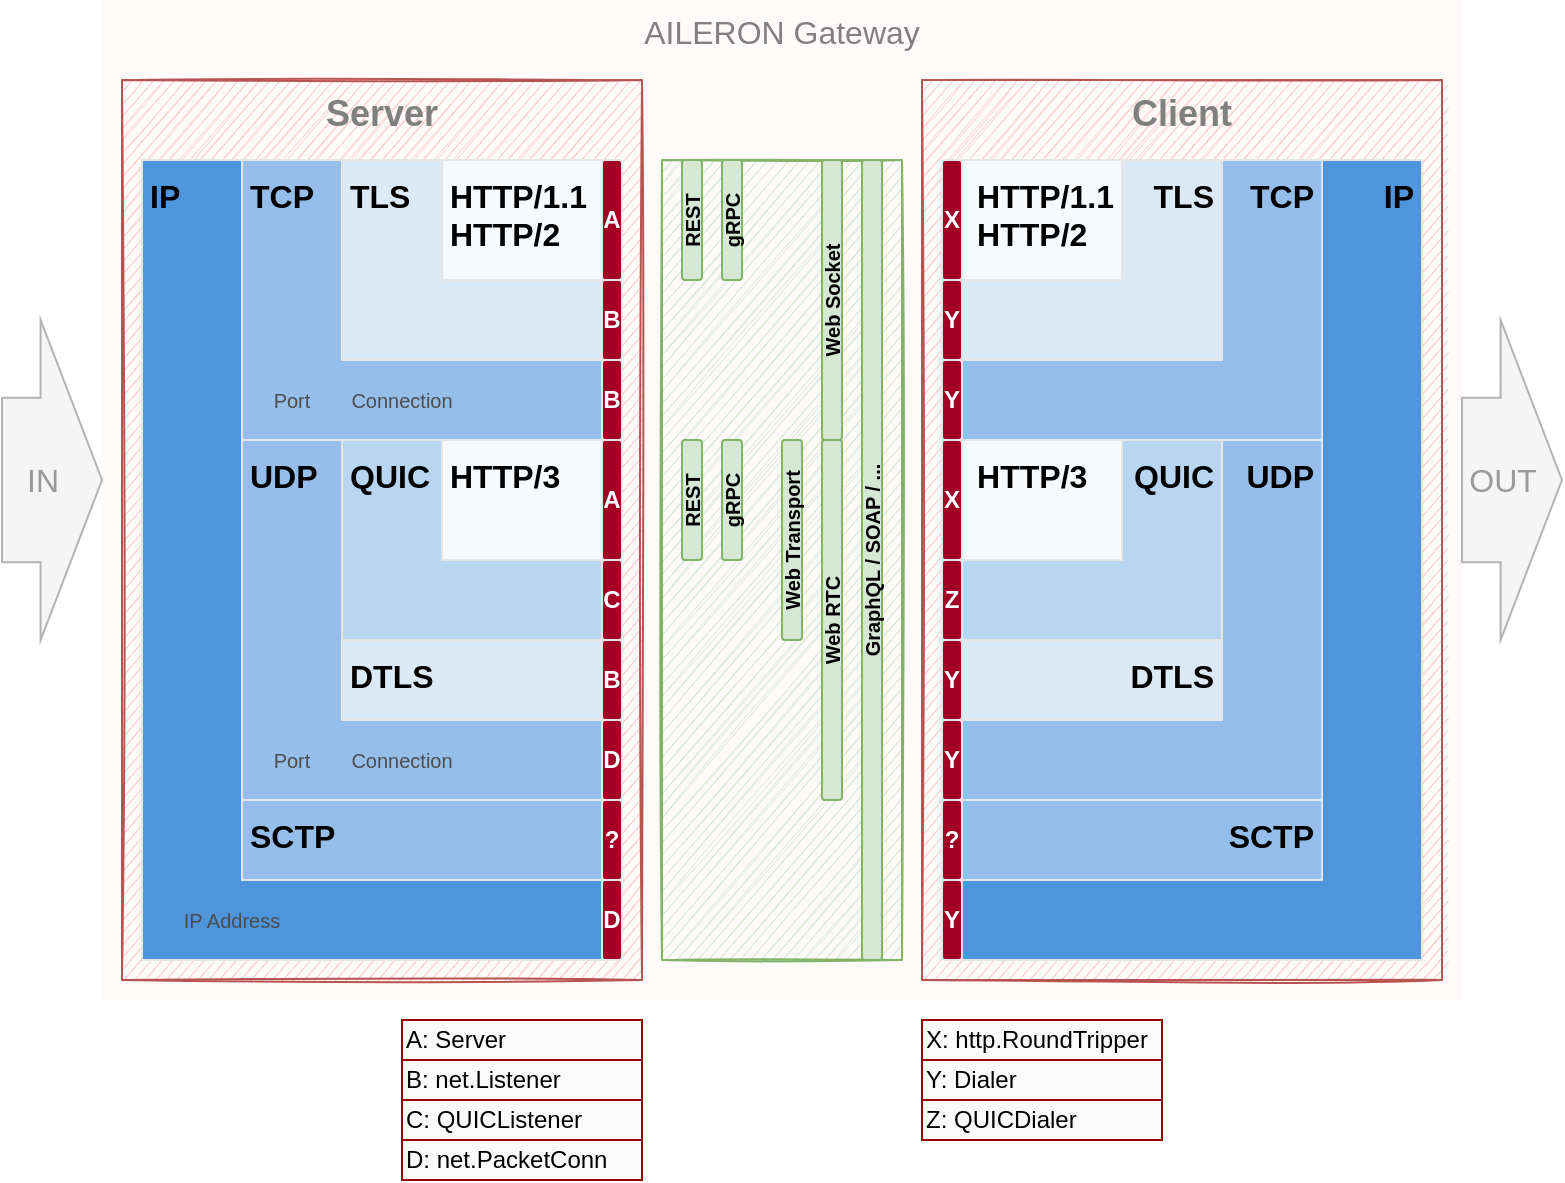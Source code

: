 <mxfile version="17.4.2" type="device"><diagram id="VVMdM74mDpFCBubdMjJu" name="Page-1"><mxGraphModel dx="1185" dy="714" grid="1" gridSize="10" guides="1" tooltips="1" connect="1" arrows="1" fold="1" page="1" pageScale="1" pageWidth="850" pageHeight="1100" math="0" shadow="0"><root><mxCell id="0"/><mxCell id="1" parent="0"/><mxCell id="2PYzIpc_VmF3SlSVbqBO-26" value="AILERON Gateway" style="rounded=0;whiteSpace=wrap;html=1;fontSize=16;strokeColor=none;fillColor=#FFFAFA;verticalAlign=top;fontColor=#808080;" parent="1" vertex="1"><mxGeometry x="100" y="240" width="680" height="500" as="geometry"/></mxCell><mxCell id="z-5gMup4sKxpp_oHsNRf-16" value="Client" style="rounded=0;whiteSpace=wrap;html=1;sketch=1;fontSize=18;strokeColor=#b85450;strokeWidth=1;fillColor=#f8cecc;verticalAlign=top;fontStyle=1;imageAspect=0;fontColor=#808080;" parent="1" vertex="1"><mxGeometry x="510" y="280" width="260" height="450" as="geometry"/></mxCell><mxCell id="z-5gMup4sKxpp_oHsNRf-15" value="Server" style="rounded=0;whiteSpace=wrap;html=1;sketch=1;fontSize=18;strokeColor=#b85450;strokeWidth=1;fillColor=#f8cecc;verticalAlign=top;fontStyle=1;imageAspect=0;fontColor=#808080;" parent="1" vertex="1"><mxGeometry x="110" y="280" width="260" height="450" as="geometry"/></mxCell><mxCell id="z-5gMup4sKxpp_oHsNRf-12" value="" style="rounded=0;whiteSpace=wrap;html=1;fontSize=16;strokeColor=#82b366;strokeWidth=1;fillColor=#d5e8d4;sketch=1;fontStyle=1;imageAspect=0;" parent="1" vertex="1"><mxGeometry x="380" y="320" width="120" height="400" as="geometry"/></mxCell><mxCell id="2PYzIpc_VmF3SlSVbqBO-28" value="IN&amp;nbsp;&amp;nbsp;" style="shape=singleArrow;whiteSpace=wrap;html=1;fontSize=16;strokeColor=#B3B3B3;fillColor=#f5f5f5;arrowWidth=0.514;arrowSize=0.614;fontColor=#999999;align=center;" parent="1" vertex="1"><mxGeometry x="50" y="400" width="50" height="160" as="geometry"/></mxCell><mxCell id="2PYzIpc_VmF3SlSVbqBO-31" value="OUT&amp;nbsp;&amp;nbsp;" style="shape=singleArrow;whiteSpace=wrap;html=1;fontSize=16;strokeColor=#B3B3B3;fillColor=#f5f5f5;arrowWidth=0.514;arrowSize=0.614;fontColor=#999999;align=center;" parent="1" vertex="1"><mxGeometry x="780" y="400" width="50" height="160" as="geometry"/></mxCell><mxCell id="hZooxPMWaU4y2db8WcXY-23" value="B: net.Listener" style="rounded=0;whiteSpace=wrap;html=1;strokeColor=#990000;fillColor=#FAFAFA;align=left;" parent="1" vertex="1"><mxGeometry x="250" y="770" width="120" height="20" as="geometry"/></mxCell><mxCell id="hZooxPMWaU4y2db8WcXY-24" value="D: net.PacketConn" style="rounded=0;whiteSpace=wrap;html=1;strokeColor=#990000;fillColor=#FAFAFA;align=left;" parent="1" vertex="1"><mxGeometry x="250" y="810" width="120" height="20" as="geometry"/></mxCell><mxCell id="hZooxPMWaU4y2db8WcXY-25" value="A: Server" style="rounded=0;whiteSpace=wrap;html=1;strokeColor=#990000;fillColor=#FAFAFA;align=left;" parent="1" vertex="1"><mxGeometry x="250" y="750" width="120" height="20" as="geometry"/></mxCell><mxCell id="hZooxPMWaU4y2db8WcXY-26" value="C: QUICListener" style="rounded=0;whiteSpace=wrap;html=1;strokeColor=#990000;fillColor=#FAFAFA;align=left;" parent="1" vertex="1"><mxGeometry x="250" y="790" width="120" height="20" as="geometry"/></mxCell><mxCell id="hZooxPMWaU4y2db8WcXY-27" value="Y: Dialer" style="rounded=0;whiteSpace=wrap;html=1;strokeColor=#990000;fillColor=#FAFAFA;align=left;" parent="1" vertex="1"><mxGeometry x="510" y="770" width="120" height="20" as="geometry"/></mxCell><mxCell id="hZooxPMWaU4y2db8WcXY-28" value="X: http.RoundTripper" style="rounded=0;whiteSpace=wrap;html=1;strokeColor=#990000;fillColor=#FAFAFA;align=left;" parent="1" vertex="1"><mxGeometry x="510" y="750" width="120" height="20" as="geometry"/></mxCell><mxCell id="-tlah7sSdVU6tWUkPAmX-3" value="Z: QUICDialer" style="rounded=0;whiteSpace=wrap;html=1;strokeColor=#990000;fillColor=#FAFAFA;align=left;" parent="1" vertex="1"><mxGeometry x="510" y="790" width="120" height="20" as="geometry"/></mxCell><mxCell id="hZooxPMWaU4y2db8WcXY-1" value="A" style="rounded=1;whiteSpace=wrap;html=1;fillColor=#a20025;fontColor=#ffffff;strokeColor=#E6E6E6;fontStyle=1" parent="1" vertex="1"><mxGeometry x="350" y="320" width="10" height="60" as="geometry"/></mxCell><mxCell id="hZooxPMWaU4y2db8WcXY-8" value="A" style="rounded=1;whiteSpace=wrap;html=1;fillColor=#a20025;fontColor=#ffffff;strokeColor=#E6E6E6;fontStyle=1" parent="1" vertex="1"><mxGeometry x="350" y="460" width="10" height="60" as="geometry"/></mxCell><mxCell id="hZooxPMWaU4y2db8WcXY-9" value="B" style="rounded=1;whiteSpace=wrap;html=1;fillColor=#a20025;fontColor=#ffffff;strokeColor=#E6E6E6;fontStyle=1" parent="1" vertex="1"><mxGeometry x="350" y="380" width="10" height="40" as="geometry"/></mxCell><mxCell id="hZooxPMWaU4y2db8WcXY-10" value="B" style="rounded=1;whiteSpace=wrap;html=1;fillColor=#a20025;fontColor=#ffffff;strokeColor=#E6E6E6;fontStyle=1" parent="1" vertex="1"><mxGeometry x="350" y="420" width="10" height="40" as="geometry"/></mxCell><mxCell id="hZooxPMWaU4y2db8WcXY-11" value="C" style="rounded=1;whiteSpace=wrap;html=1;fillColor=#a20025;fontColor=#ffffff;strokeColor=#E6E6E6;fontStyle=1" parent="1" vertex="1"><mxGeometry x="350" y="520" width="10" height="40" as="geometry"/></mxCell><mxCell id="hZooxPMWaU4y2db8WcXY-12" value="B" style="rounded=1;whiteSpace=wrap;html=1;fillColor=#a20025;fontColor=#ffffff;strokeColor=#E6E6E6;fontStyle=1" parent="1" vertex="1"><mxGeometry x="350" y="560" width="10" height="40" as="geometry"/></mxCell><mxCell id="hZooxPMWaU4y2db8WcXY-13" value="D" style="rounded=1;whiteSpace=wrap;html=1;fillColor=#a20025;fontColor=#ffffff;strokeColor=#E6E6E6;fontStyle=1" parent="1" vertex="1"><mxGeometry x="350" y="600" width="10" height="40" as="geometry"/></mxCell><mxCell id="hZooxPMWaU4y2db8WcXY-14" value="?" style="rounded=1;whiteSpace=wrap;html=1;fillColor=#a20025;fontColor=#ffffff;strokeColor=#E6E6E6;fontStyle=1" parent="1" vertex="1"><mxGeometry x="350" y="640" width="10" height="40" as="geometry"/></mxCell><mxCell id="2PYzIpc_VmF3SlSVbqBO-51" value="IP" style="rounded=0;whiteSpace=wrap;html=1;fontStyle=1;verticalAlign=top;align=left;fontSize=16;spacing=4;strokeColor=#E6E6E6;fillColor=#4e95dc;" parent="1" vertex="1"><mxGeometry x="120" y="320" width="230" height="400" as="geometry"/></mxCell><mxCell id="2PYzIpc_VmF3SlSVbqBO-52" value="TCP" style="rounded=0;whiteSpace=wrap;html=1;align=left;fontStyle=1;verticalAlign=top;fontSize=16;spacing=4;strokeColor=#E6E6E6;fillColor=#95bfea;" parent="1" vertex="1"><mxGeometry x="170" y="320" width="180" height="140" as="geometry"/></mxCell><mxCell id="2PYzIpc_VmF3SlSVbqBO-53" value="TLS" style="rounded=0;whiteSpace=wrap;html=1;align=left;verticalAlign=top;fontStyle=1;fontSize=16;spacing=4;strokeColor=#E6E6E6;fillColor=#dceaf8;" parent="1" vertex="1"><mxGeometry x="220" y="320" width="130" height="100" as="geometry"/></mxCell><mxCell id="2PYzIpc_VmF3SlSVbqBO-54" value="HTTP/1.1&lt;br style=&quot;font-size: 16px;&quot;&gt;HTTP/2&amp;nbsp; &amp;nbsp;" style="rounded=0;whiteSpace=wrap;html=1;align=left;verticalAlign=top;fontStyle=1;fontSize=16;spacing=4;strokeColor=#E6E6E6;fillColor=#f7fafd;" parent="1" vertex="1"><mxGeometry x="270" y="320" width="80" height="60" as="geometry"/></mxCell><mxCell id="2PYzIpc_VmF3SlSVbqBO-55" value="UDP" style="rounded=0;whiteSpace=wrap;html=1;align=left;fontStyle=1;verticalAlign=top;fontSize=16;spacing=4;strokeColor=#E6E6E6;fillColor=#95bfea;" parent="1" vertex="1"><mxGeometry x="170" y="460" width="180" height="180" as="geometry"/></mxCell><mxCell id="2PYzIpc_VmF3SlSVbqBO-56" value="QUIC" style="rounded=0;whiteSpace=wrap;html=1;align=left;verticalAlign=top;fontStyle=1;fontSize=16;spacing=4;strokeColor=#E6E6E6;fillColor=#b8d5f1;" parent="1" vertex="1"><mxGeometry x="220" y="460" width="130" height="100" as="geometry"/></mxCell><mxCell id="2PYzIpc_VmF3SlSVbqBO-57" value="HTTP/3" style="rounded=0;whiteSpace=wrap;html=1;align=left;verticalAlign=top;fontStyle=1;fontSize=16;spacing=4;strokeColor=#E6E6E6;fillColor=#f7fafd;" parent="1" vertex="1"><mxGeometry x="270" y="460" width="80" height="60" as="geometry"/></mxCell><mxCell id="2PYzIpc_VmF3SlSVbqBO-58" value="IP Address" style="rounded=1;sketch=0;fontSize=10;strokeColor=none;strokeWidth=1;fillColor=none;fontColor=#4D4D4D;spacing=0;imageAspect=0;labelBackgroundColor=none;" parent="1" vertex="1"><mxGeometry x="140" y="690" width="50" height="20" as="geometry"/></mxCell><mxCell id="2PYzIpc_VmF3SlSVbqBO-59" value="Port" style="rounded=1;sketch=0;fontSize=10;strokeColor=none;strokeWidth=1;fillColor=none;fontColor=#4D4D4D;spacing=0;imageAspect=0;labelBackgroundColor=none;" parent="1" vertex="1"><mxGeometry x="180" y="430" width="30" height="20" as="geometry"/></mxCell><mxCell id="2PYzIpc_VmF3SlSVbqBO-60" value="Connection" style="rounded=1;sketch=0;fontSize=10;strokeColor=none;strokeWidth=1;fillColor=none;fontColor=#4D4D4D;spacing=0;imageAspect=0;labelBackgroundColor=none;" parent="1" vertex="1"><mxGeometry x="220" y="430" width="60" height="20" as="geometry"/></mxCell><mxCell id="2PYzIpc_VmF3SlSVbqBO-61" value="DTLS" style="rounded=0;whiteSpace=wrap;html=1;align=left;verticalAlign=top;fontStyle=1;fontSize=16;spacing=4;strokeColor=#E6E6E6;fillColor=#dceaf8;" parent="1" vertex="1"><mxGeometry x="220" y="560" width="130" height="40" as="geometry"/></mxCell><mxCell id="2PYzIpc_VmF3SlSVbqBO-62" value="Port" style="rounded=1;sketch=0;fontSize=10;strokeColor=none;strokeWidth=1;fillColor=none;fontColor=#4D4D4D;spacing=0;imageAspect=0;labelBackgroundColor=none;" parent="1" vertex="1"><mxGeometry x="180" y="610" width="30" height="20" as="geometry"/></mxCell><mxCell id="2PYzIpc_VmF3SlSVbqBO-63" value="Connection" style="rounded=1;sketch=0;fontSize=10;strokeColor=none;strokeWidth=1;fillColor=none;fontColor=#4D4D4D;spacing=0;imageAspect=0;labelBackgroundColor=none;" parent="1" vertex="1"><mxGeometry x="220" y="610" width="60" height="20" as="geometry"/></mxCell><mxCell id="-tlah7sSdVU6tWUkPAmX-4" value="SCTP" style="rounded=0;whiteSpace=wrap;html=1;align=left;verticalAlign=top;fontStyle=1;fontSize=16;spacing=4;strokeColor=#E6E6E6;fillColor=#95BFEA;" parent="1" vertex="1"><mxGeometry x="170" y="640" width="180" height="40" as="geometry"/></mxCell><mxCell id="-tlah7sSdVU6tWUkPAmX-5" value="D" style="rounded=1;whiteSpace=wrap;html=1;fillColor=#a20025;fontColor=#ffffff;strokeColor=#E6E6E6;fontStyle=1" parent="1" vertex="1"><mxGeometry x="350" y="680" width="10" height="40" as="geometry"/></mxCell><mxCell id="hZooxPMWaU4y2db8WcXY-6" value="X" style="rounded=1;whiteSpace=wrap;html=1;fillColor=#a20025;fontColor=#ffffff;strokeColor=#E6E6E6;fontStyle=1" parent="1" vertex="1"><mxGeometry x="520" y="320" width="10" height="60" as="geometry"/></mxCell><mxCell id="hZooxPMWaU4y2db8WcXY-7" value="X" style="rounded=1;whiteSpace=wrap;html=1;fillColor=#a20025;fontColor=#ffffff;strokeColor=#E6E6E6;fontStyle=1" parent="1" vertex="1"><mxGeometry x="520" y="460" width="10" height="60" as="geometry"/></mxCell><mxCell id="hZooxPMWaU4y2db8WcXY-15" value="?" style="rounded=1;whiteSpace=wrap;html=1;fillColor=#a20025;fontColor=#ffffff;strokeColor=#E6E6E6;fontStyle=1" parent="1" vertex="1"><mxGeometry x="520" y="640" width="10" height="40" as="geometry"/></mxCell><mxCell id="hZooxPMWaU4y2db8WcXY-16" value="Y" style="rounded=1;whiteSpace=wrap;html=1;fillColor=#a20025;fontColor=#ffffff;strokeColor=#E6E6E6;fontStyle=1" parent="1" vertex="1"><mxGeometry x="520" y="600" width="10" height="40" as="geometry"/></mxCell><mxCell id="hZooxPMWaU4y2db8WcXY-17" value="Y" style="rounded=1;whiteSpace=wrap;html=1;fillColor=#a20025;fontColor=#ffffff;strokeColor=#E6E6E6;fontStyle=1" parent="1" vertex="1"><mxGeometry x="520" y="560" width="10" height="40" as="geometry"/></mxCell><mxCell id="hZooxPMWaU4y2db8WcXY-18" value="Z" style="rounded=1;whiteSpace=wrap;html=1;fillColor=#a20025;fontColor=#ffffff;strokeColor=#E6E6E6;fontStyle=1" parent="1" vertex="1"><mxGeometry x="520" y="520" width="10" height="40" as="geometry"/></mxCell><mxCell id="hZooxPMWaU4y2db8WcXY-19" value="Y" style="rounded=1;whiteSpace=wrap;html=1;fillColor=#a20025;fontColor=#ffffff;strokeColor=#E6E6E6;fontStyle=1" parent="1" vertex="1"><mxGeometry x="520" y="380" width="10" height="40" as="geometry"/></mxCell><mxCell id="hZooxPMWaU4y2db8WcXY-20" value="Y" style="rounded=1;whiteSpace=wrap;html=1;fillColor=#a20025;fontColor=#ffffff;strokeColor=#E6E6E6;fontStyle=1" parent="1" vertex="1"><mxGeometry x="520" y="420" width="10" height="40" as="geometry"/></mxCell><mxCell id="2PYzIpc_VmF3SlSVbqBO-35" value="IP" style="rounded=0;whiteSpace=wrap;html=1;fontStyle=1;verticalAlign=top;align=right;fontSize=16;spacing=4;strokeColor=#E6E6E6;fillColor=#4e95dc;" parent="1" vertex="1"><mxGeometry x="530" y="320" width="230" height="400" as="geometry"/></mxCell><mxCell id="2PYzIpc_VmF3SlSVbqBO-36" value="TCP" style="rounded=0;whiteSpace=wrap;html=1;align=right;fontStyle=1;verticalAlign=top;fontSize=16;spacing=4;strokeColor=#E6E6E6;fillColor=#95bfea;" parent="1" vertex="1"><mxGeometry x="530" y="320" width="180" height="140" as="geometry"/></mxCell><mxCell id="2PYzIpc_VmF3SlSVbqBO-37" value="TLS" style="rounded=0;whiteSpace=wrap;html=1;align=right;verticalAlign=top;fontStyle=1;fontSize=16;spacing=4;strokeColor=#E6E6E6;fillColor=#dceaf8;" parent="1" vertex="1"><mxGeometry x="530" y="320" width="130" height="100" as="geometry"/></mxCell><mxCell id="2PYzIpc_VmF3SlSVbqBO-38" value="HTTP/1.1&lt;br style=&quot;font-size: 16px&quot;&gt;HTTP/2&amp;nbsp; &amp;nbsp;" style="rounded=0;whiteSpace=wrap;html=1;align=right;verticalAlign=top;fontStyle=1;fontSize=16;spacing=4;strokeColor=#E6E6E6;fillColor=#f7fafd;" parent="1" vertex="1"><mxGeometry x="530" y="320" width="80" height="60" as="geometry"/></mxCell><mxCell id="2PYzIpc_VmF3SlSVbqBO-39" value="UDP" style="rounded=0;whiteSpace=wrap;html=1;align=right;fontStyle=1;verticalAlign=top;fontSize=16;spacing=4;strokeColor=#E6E6E6;fillColor=#95bfea;" parent="1" vertex="1"><mxGeometry x="530" y="460" width="180" height="180" as="geometry"/></mxCell><mxCell id="2PYzIpc_VmF3SlSVbqBO-40" value="QUIC" style="rounded=0;whiteSpace=wrap;html=1;align=right;verticalAlign=top;fontStyle=1;fontSize=16;spacing=4;strokeColor=#E6E6E6;fillColor=#b8d5f1;" parent="1" vertex="1"><mxGeometry x="530" y="460" width="130" height="100" as="geometry"/></mxCell><mxCell id="2PYzIpc_VmF3SlSVbqBO-41" value="HTTP/3&amp;nbsp; &amp;nbsp;" style="rounded=0;whiteSpace=wrap;html=1;align=right;verticalAlign=top;fontStyle=1;fontSize=16;spacing=4;strokeColor=#E6E6E6;fillColor=#f7fafd;" parent="1" vertex="1"><mxGeometry x="530" y="460" width="80" height="60" as="geometry"/></mxCell><mxCell id="2PYzIpc_VmF3SlSVbqBO-47" value="DTLS" style="rounded=0;whiteSpace=wrap;html=1;align=right;verticalAlign=top;fontStyle=1;fontSize=16;spacing=4;strokeColor=#E6E6E6;fillColor=#dceaf8;" parent="1" vertex="1"><mxGeometry x="530" y="560" width="130" height="40" as="geometry"/></mxCell><mxCell id="-tlah7sSdVU6tWUkPAmX-6" value="Y" style="rounded=1;whiteSpace=wrap;html=1;fillColor=#a20025;fontColor=#ffffff;strokeColor=#E6E6E6;fontStyle=1" parent="1" vertex="1"><mxGeometry x="520" y="680" width="10" height="40" as="geometry"/></mxCell><mxCell id="-tlah7sSdVU6tWUkPAmX-7" value="SCTP" style="rounded=0;whiteSpace=wrap;html=1;align=right;verticalAlign=top;fontStyle=1;fontSize=16;spacing=4;strokeColor=#E6E6E6;fillColor=#95BFEA;" parent="1" vertex="1"><mxGeometry x="530" y="640" width="180" height="40" as="geometry"/></mxCell><mxCell id="TAfXZnuSxyktNM9BGeax-1" value="Web Socket" style="rounded=1;whiteSpace=wrap;html=1;fillColor=#d5e8d4;strokeColor=#82b366;fontSize=10;verticalAlign=middle;horizontal=0;fontStyle=1" parent="1" vertex="1"><mxGeometry x="460" y="320" width="10" height="140" as="geometry"/></mxCell><mxCell id="TAfXZnuSxyktNM9BGeax-2" value="Web RTC" style="rounded=1;whiteSpace=wrap;html=1;fillColor=#d5e8d4;strokeColor=#82b366;fontSize=10;verticalAlign=middle;horizontal=0;fontStyle=1" parent="1" vertex="1"><mxGeometry x="460" y="460" width="10" height="180" as="geometry"/></mxCell><mxCell id="TAfXZnuSxyktNM9BGeax-3" value="Web Transport" style="rounded=1;whiteSpace=wrap;html=1;fillColor=#d5e8d4;strokeColor=#82b366;fontSize=10;verticalAlign=middle;horizontal=0;fontStyle=1" parent="1" vertex="1"><mxGeometry x="440" y="460" width="10" height="100" as="geometry"/></mxCell><mxCell id="TAfXZnuSxyktNM9BGeax-4" value="REST" style="rounded=1;whiteSpace=wrap;html=1;fillColor=#d5e8d4;strokeColor=#82b366;fontSize=10;verticalAlign=middle;horizontal=0;fontStyle=1" parent="1" vertex="1"><mxGeometry x="390" y="320" width="10" height="60" as="geometry"/></mxCell><mxCell id="TAfXZnuSxyktNM9BGeax-5" value="REST" style="rounded=1;whiteSpace=wrap;html=1;fillColor=#d5e8d4;strokeColor=#82b366;fontSize=10;verticalAlign=middle;horizontal=0;fontStyle=1" parent="1" vertex="1"><mxGeometry x="390" y="460" width="10" height="60" as="geometry"/></mxCell><mxCell id="TAfXZnuSxyktNM9BGeax-6" value="gRPC" style="rounded=1;whiteSpace=wrap;html=1;fillColor=#d5e8d4;strokeColor=#82b366;fontSize=10;verticalAlign=middle;horizontal=0;fontStyle=1" parent="1" vertex="1"><mxGeometry x="410" y="460" width="10" height="60" as="geometry"/></mxCell><mxCell id="TAfXZnuSxyktNM9BGeax-7" value="gRPC" style="rounded=1;whiteSpace=wrap;html=1;fillColor=#d5e8d4;strokeColor=#82b366;fontSize=10;verticalAlign=middle;horizontal=0;fontStyle=1" parent="1" vertex="1"><mxGeometry x="410" y="320" width="10" height="60" as="geometry"/></mxCell><mxCell id="TAfXZnuSxyktNM9BGeax-8" value="GraphQL / SOAP / ..." style="rounded=1;whiteSpace=wrap;html=1;fillColor=#d5e8d4;strokeColor=#82b366;fontSize=10;verticalAlign=middle;horizontal=0;fontStyle=1" parent="1" vertex="1"><mxGeometry x="480" y="320" width="10" height="400" as="geometry"/></mxCell></root></mxGraphModel></diagram></mxfile>
